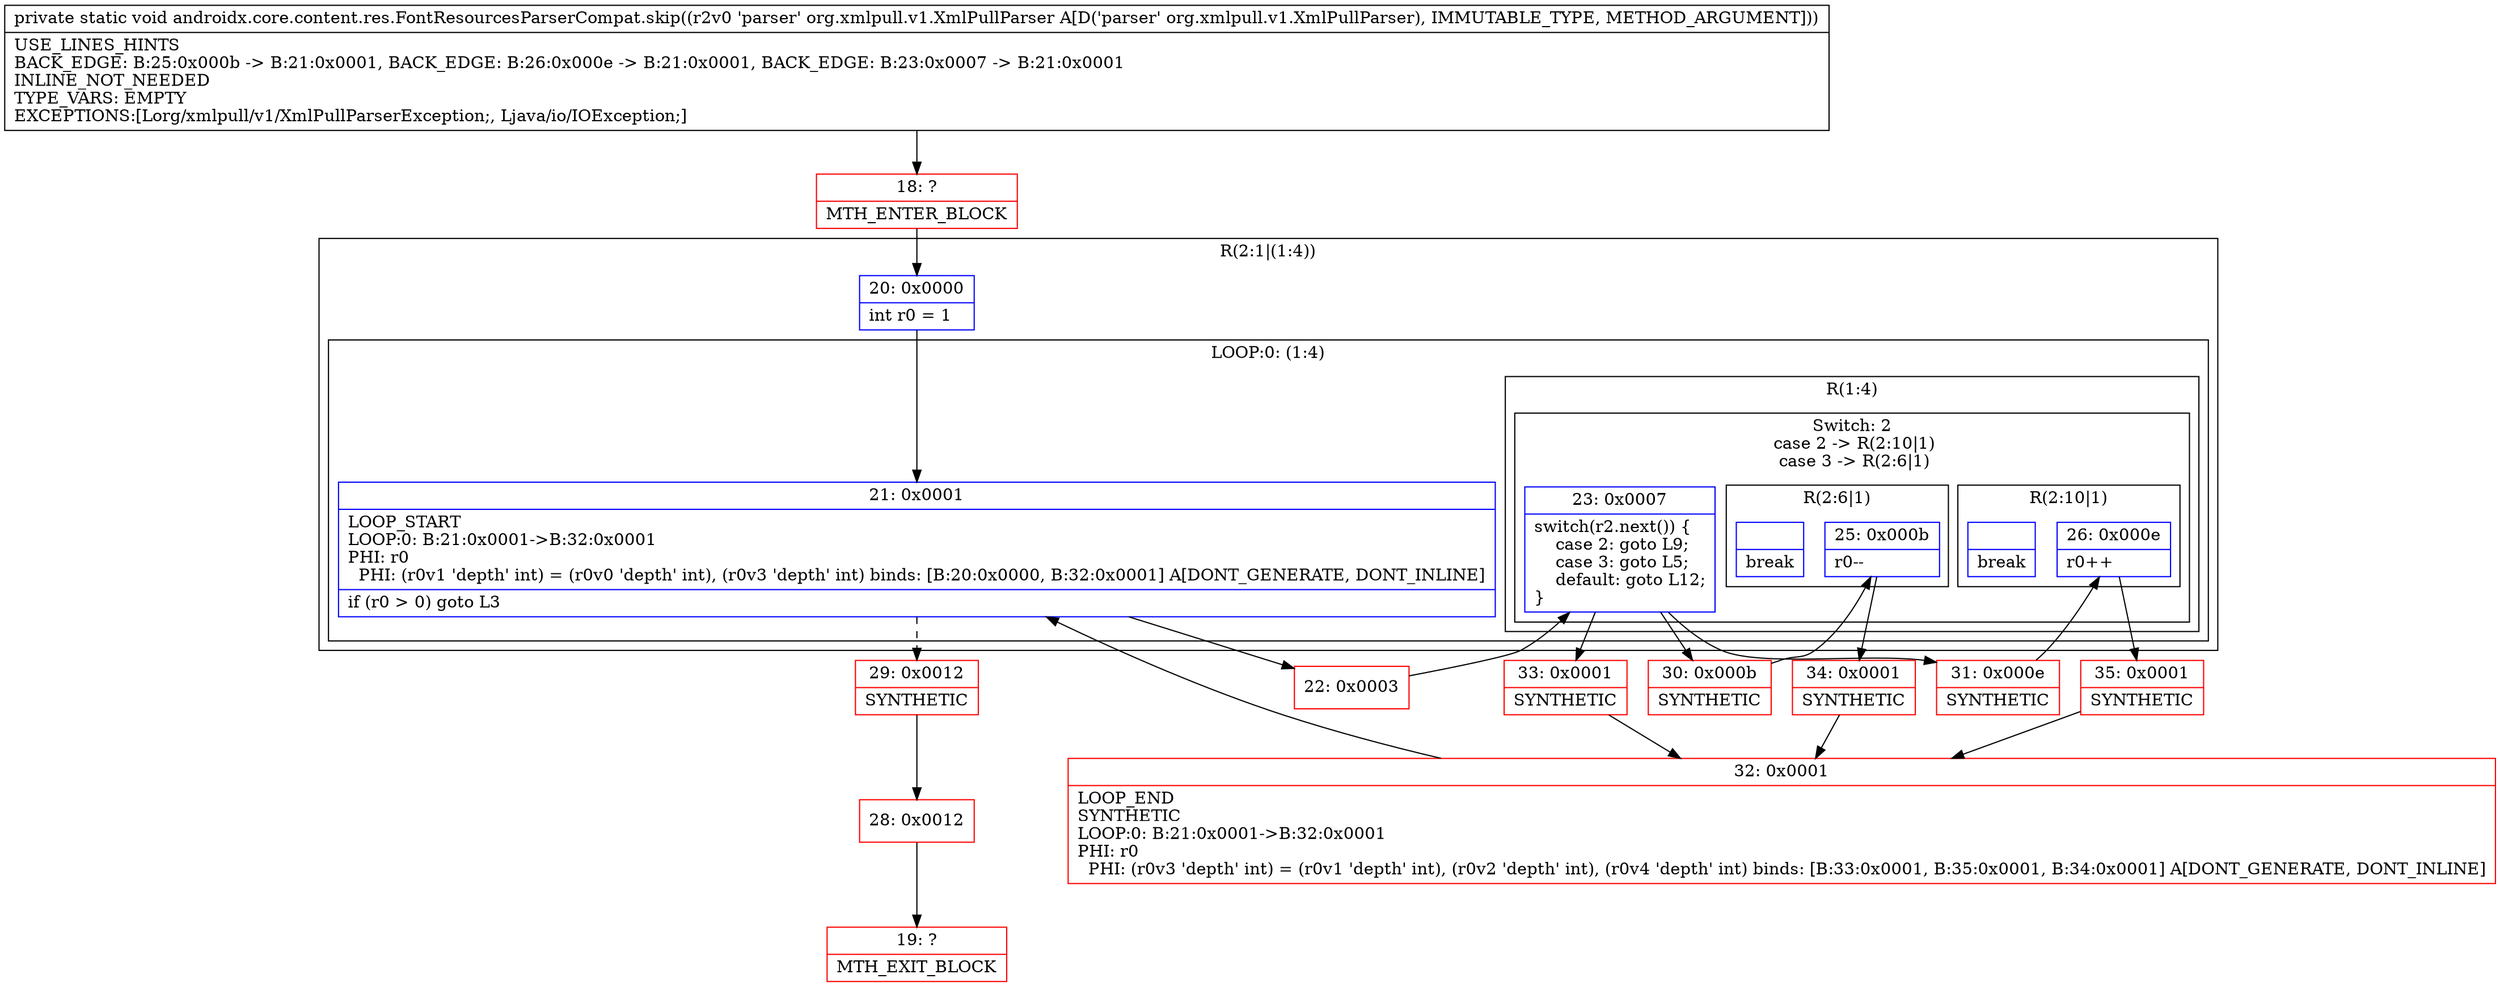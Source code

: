 digraph "CFG forandroidx.core.content.res.FontResourcesParserCompat.skip(Lorg\/xmlpull\/v1\/XmlPullParser;)V" {
subgraph cluster_Region_548562973 {
label = "R(2:1|(1:4))";
node [shape=record,color=blue];
Node_20 [shape=record,label="{20\:\ 0x0000|int r0 = 1\l}"];
subgraph cluster_LoopRegion_1449511706 {
label = "LOOP:0: (1:4)";
node [shape=record,color=blue];
Node_21 [shape=record,label="{21\:\ 0x0001|LOOP_START\lLOOP:0: B:21:0x0001\-\>B:32:0x0001\lPHI: r0 \l  PHI: (r0v1 'depth' int) = (r0v0 'depth' int), (r0v3 'depth' int) binds: [B:20:0x0000, B:32:0x0001] A[DONT_GENERATE, DONT_INLINE]\l|if (r0 \> 0) goto L3\l}"];
subgraph cluster_Region_1403086589 {
label = "R(1:4)";
node [shape=record,color=blue];
subgraph cluster_SwitchRegion_37717947 {
label = "Switch: 2
 case 2 -> R(2:10|1)
 case 3 -> R(2:6|1)";
node [shape=record,color=blue];
Node_23 [shape=record,label="{23\:\ 0x0007|switch(r2.next()) \{\l    case 2: goto L9;\l    case 3: goto L5;\l    default: goto L12;\l\}\l}"];
subgraph cluster_Region_568210222 {
label = "R(2:10|1)";
node [shape=record,color=blue];
Node_26 [shape=record,label="{26\:\ 0x000e|r0++\l}"];
Node_InsnContainer_773963544 [shape=record,label="{|break\l}"];
}
subgraph cluster_Region_1697278771 {
label = "R(2:6|1)";
node [shape=record,color=blue];
Node_25 [shape=record,label="{25\:\ 0x000b|r0\-\-\l}"];
Node_InsnContainer_376910671 [shape=record,label="{|break\l}"];
}
}
}
}
}
Node_18 [shape=record,color=red,label="{18\:\ ?|MTH_ENTER_BLOCK\l}"];
Node_22 [shape=record,color=red,label="{22\:\ 0x0003}"];
Node_30 [shape=record,color=red,label="{30\:\ 0x000b|SYNTHETIC\l}"];
Node_34 [shape=record,color=red,label="{34\:\ 0x0001|SYNTHETIC\l}"];
Node_32 [shape=record,color=red,label="{32\:\ 0x0001|LOOP_END\lSYNTHETIC\lLOOP:0: B:21:0x0001\-\>B:32:0x0001\lPHI: r0 \l  PHI: (r0v3 'depth' int) = (r0v1 'depth' int), (r0v2 'depth' int), (r0v4 'depth' int) binds: [B:33:0x0001, B:35:0x0001, B:34:0x0001] A[DONT_GENERATE, DONT_INLINE]\l}"];
Node_31 [shape=record,color=red,label="{31\:\ 0x000e|SYNTHETIC\l}"];
Node_35 [shape=record,color=red,label="{35\:\ 0x0001|SYNTHETIC\l}"];
Node_33 [shape=record,color=red,label="{33\:\ 0x0001|SYNTHETIC\l}"];
Node_29 [shape=record,color=red,label="{29\:\ 0x0012|SYNTHETIC\l}"];
Node_28 [shape=record,color=red,label="{28\:\ 0x0012}"];
Node_19 [shape=record,color=red,label="{19\:\ ?|MTH_EXIT_BLOCK\l}"];
MethodNode[shape=record,label="{private static void androidx.core.content.res.FontResourcesParserCompat.skip((r2v0 'parser' org.xmlpull.v1.XmlPullParser A[D('parser' org.xmlpull.v1.XmlPullParser), IMMUTABLE_TYPE, METHOD_ARGUMENT]))  | USE_LINES_HINTS\lBACK_EDGE: B:25:0x000b \-\> B:21:0x0001, BACK_EDGE: B:26:0x000e \-\> B:21:0x0001, BACK_EDGE: B:23:0x0007 \-\> B:21:0x0001\lINLINE_NOT_NEEDED\lTYPE_VARS: EMPTY\lEXCEPTIONS:[Lorg\/xmlpull\/v1\/XmlPullParserException;, Ljava\/io\/IOException;]\l}"];
MethodNode -> Node_18;Node_20 -> Node_21;
Node_21 -> Node_22;
Node_21 -> Node_29[style=dashed];
Node_23 -> Node_30;
Node_23 -> Node_31;
Node_23 -> Node_33;
Node_26 -> Node_35;
Node_25 -> Node_34;
Node_18 -> Node_20;
Node_22 -> Node_23;
Node_30 -> Node_25;
Node_34 -> Node_32;
Node_32 -> Node_21;
Node_31 -> Node_26;
Node_35 -> Node_32;
Node_33 -> Node_32;
Node_29 -> Node_28;
Node_28 -> Node_19;
}

